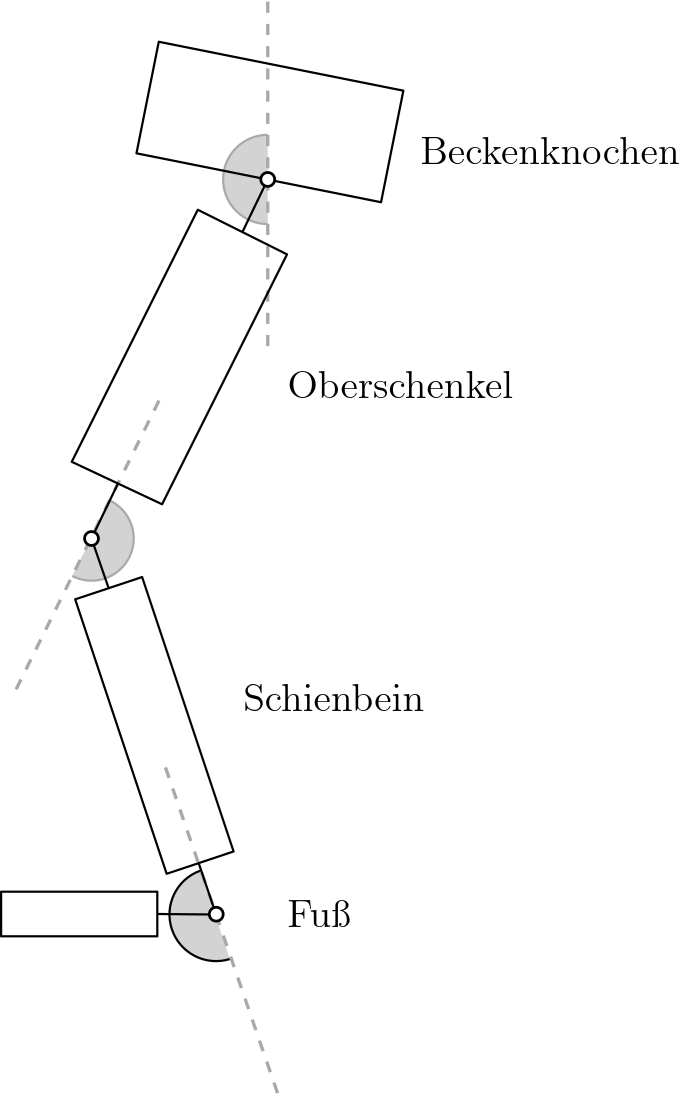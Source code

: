 <?xml version="1.0"?>
<!DOCTYPE ipe SYSTEM "ipe.dtd">
<ipe version="70212" creator="Ipe 7.2.13">
<info created="D:20200511120409" modified="D:20200511121117"/>
<ipestyle name="basic">
<symbol name="arrow/arc(spx)">
<path stroke="sym-stroke" fill="sym-stroke" pen="sym-pen">
0 0 m
-1 0.333 l
-1 -0.333 l
h
</path>
</symbol>
<symbol name="arrow/farc(spx)">
<path stroke="sym-stroke" fill="white" pen="sym-pen">
0 0 m
-1 0.333 l
-1 -0.333 l
h
</path>
</symbol>
<symbol name="arrow/ptarc(spx)">
<path stroke="sym-stroke" fill="sym-stroke" pen="sym-pen">
0 0 m
-1 0.333 l
-0.8 0 l
-1 -0.333 l
h
</path>
</symbol>
<symbol name="arrow/fptarc(spx)">
<path stroke="sym-stroke" fill="white" pen="sym-pen">
0 0 m
-1 0.333 l
-0.8 0 l
-1 -0.333 l
h
</path>
</symbol>
<symbol name="mark/circle(sx)" transformations="translations">
<path fill="sym-stroke">
0.6 0 0 0.6 0 0 e
0.4 0 0 0.4 0 0 e
</path>
</symbol>
<symbol name="mark/disk(sx)" transformations="translations">
<path fill="sym-stroke">
0.6 0 0 0.6 0 0 e
</path>
</symbol>
<symbol name="mark/fdisk(sfx)" transformations="translations">
<group>
<path fill="sym-fill">
0.5 0 0 0.5 0 0 e
</path>
<path fill="sym-stroke" fillrule="eofill">
0.6 0 0 0.6 0 0 e
0.4 0 0 0.4 0 0 e
</path>
</group>
</symbol>
<symbol name="mark/box(sx)" transformations="translations">
<path fill="sym-stroke" fillrule="eofill">
-0.6 -0.6 m
0.6 -0.6 l
0.6 0.6 l
-0.6 0.6 l
h
-0.4 -0.4 m
0.4 -0.4 l
0.4 0.4 l
-0.4 0.4 l
h
</path>
</symbol>
<symbol name="mark/square(sx)" transformations="translations">
<path fill="sym-stroke">
-0.6 -0.6 m
0.6 -0.6 l
0.6 0.6 l
-0.6 0.6 l
h
</path>
</symbol>
<symbol name="mark/fsquare(sfx)" transformations="translations">
<group>
<path fill="sym-fill">
-0.5 -0.5 m
0.5 -0.5 l
0.5 0.5 l
-0.5 0.5 l
h
</path>
<path fill="sym-stroke" fillrule="eofill">
-0.6 -0.6 m
0.6 -0.6 l
0.6 0.6 l
-0.6 0.6 l
h
-0.4 -0.4 m
0.4 -0.4 l
0.4 0.4 l
-0.4 0.4 l
h
</path>
</group>
</symbol>
<symbol name="mark/cross(sx)" transformations="translations">
<group>
<path fill="sym-stroke">
-0.43 -0.57 m
0.57 0.43 l
0.43 0.57 l
-0.57 -0.43 l
h
</path>
<path fill="sym-stroke">
-0.43 0.57 m
0.57 -0.43 l
0.43 -0.57 l
-0.57 0.43 l
h
</path>
</group>
</symbol>
<symbol name="arrow/fnormal(spx)">
<path stroke="sym-stroke" fill="white" pen="sym-pen">
0 0 m
-1 0.333 l
-1 -0.333 l
h
</path>
</symbol>
<symbol name="arrow/pointed(spx)">
<path stroke="sym-stroke" fill="sym-stroke" pen="sym-pen">
0 0 m
-1 0.333 l
-0.8 0 l
-1 -0.333 l
h
</path>
</symbol>
<symbol name="arrow/fpointed(spx)">
<path stroke="sym-stroke" fill="white" pen="sym-pen">
0 0 m
-1 0.333 l
-0.8 0 l
-1 -0.333 l
h
</path>
</symbol>
<symbol name="arrow/linear(spx)">
<path stroke="sym-stroke" pen="sym-pen">
-1 0.333 m
0 0 l
-1 -0.333 l
</path>
</symbol>
<symbol name="arrow/fdouble(spx)">
<path stroke="sym-stroke" fill="white" pen="sym-pen">
0 0 m
-1 0.333 l
-1 -0.333 l
h
-1 0 m
-2 0.333 l
-2 -0.333 l
h
</path>
</symbol>
<symbol name="arrow/double(spx)">
<path stroke="sym-stroke" fill="sym-stroke" pen="sym-pen">
0 0 m
-1 0.333 l
-1 -0.333 l
h
-1 0 m
-2 0.333 l
-2 -0.333 l
h
</path>
</symbol>
<pen name="heavier" value="0.8"/>
<pen name="fat" value="1.2"/>
<pen name="ultrafat" value="2"/>
<symbolsize name="large" value="5"/>
<symbolsize name="small" value="2"/>
<symbolsize name="tiny" value="1.1"/>
<arrowsize name="large" value="10"/>
<arrowsize name="small" value="5"/>
<arrowsize name="tiny" value="3"/>
<color name="red" value="1 0 0"/>
<color name="green" value="0 1 0"/>
<color name="blue" value="0 0 1"/>
<color name="yellow" value="1 1 0"/>
<color name="orange" value="1 0.647 0"/>
<color name="gold" value="1 0.843 0"/>
<color name="purple" value="0.627 0.125 0.941"/>
<color name="gray" value="0.745"/>
<color name="brown" value="0.647 0.165 0.165"/>
<color name="navy" value="0 0 0.502"/>
<color name="pink" value="1 0.753 0.796"/>
<color name="seagreen" value="0.18 0.545 0.341"/>
<color name="turquoise" value="0.251 0.878 0.816"/>
<color name="violet" value="0.933 0.51 0.933"/>
<color name="darkblue" value="0 0 0.545"/>
<color name="darkcyan" value="0 0.545 0.545"/>
<color name="darkgray" value="0.663"/>
<color name="darkgreen" value="0 0.392 0"/>
<color name="darkmagenta" value="0.545 0 0.545"/>
<color name="darkorange" value="1 0.549 0"/>
<color name="darkred" value="0.545 0 0"/>
<color name="lightblue" value="0.678 0.847 0.902"/>
<color name="lightcyan" value="0.878 1 1"/>
<color name="lightgray" value="0.827"/>
<color name="lightgreen" value="0.565 0.933 0.565"/>
<color name="lightyellow" value="1 1 0.878"/>
<dashstyle name="dashed" value="[4] 0"/>
<dashstyle name="dotted" value="[1 3] 0"/>
<dashstyle name="dash dotted" value="[4 2 1 2] 0"/>
<dashstyle name="dash dot dotted" value="[4 2 1 2 1 2] 0"/>
<textsize name="large" value="\large"/>
<textsize name="Large" value="\Large"/>
<textsize name="LARGE" value="\LARGE"/>
<textsize name="huge" value="\huge"/>
<textsize name="Huge" value="\Huge"/>
<textsize name="small" value="\small"/>
<textsize name="footnote" value="\footnotesize"/>
<textsize name="tiny" value="\tiny"/>
<textstyle name="center" begin="\begin{center}" end="\end{center}"/>
<textstyle name="itemize" begin="\begin{itemize}" end="\end{itemize}"/>
<textstyle name="item" begin="\begin{itemize}\item{}" end="\end{itemize}"/>
<gridsize name="4 pts" value="4"/>
<gridsize name="8 pts (~3 mm)" value="8"/>
<gridsize name="16 pts (~6 mm)" value="16"/>
<gridsize name="32 pts (~12 mm)" value="32"/>
<gridsize name="10 pts (~3.5 mm)" value="10"/>
<gridsize name="20 pts (~7 mm)" value="20"/>
<gridsize name="14 pts (~5 mm)" value="14"/>
<gridsize name="28 pts (~10 mm)" value="28"/>
<gridsize name="56 pts (~20 mm)" value="56"/>
<anglesize name="90 deg" value="90"/>
<anglesize name="60 deg" value="60"/>
<anglesize name="45 deg" value="45"/>
<anglesize name="30 deg" value="30"/>
<anglesize name="22.5 deg" value="22.5"/>
<opacity name="10%" value="0.1"/>
<opacity name="30%" value="0.3"/>
<opacity name="50%" value="0.5"/>
<opacity name="75%" value="0.75"/>
<tiling name="falling" angle="-60" step="4" width="1"/>
<tiling name="rising" angle="30" step="4" width="1"/>
</ipestyle>
<page>
<layer name="alpha"/>
<view layers="alpha" active="alpha"/>
<path layer="alpha" stroke="black" fill="lightgray" pen="heavier">
224.919 503.149 m
16.7753 0 0 16.7753 230.625 487.374 235.611 471.357 a
</path>
<path matrix="-1 0 0 1 425.226 0.697837" stroke="darkgray" dash="dashed" pen="fat">
212.821 539.622 m
171.206 418.703 l
</path>
<path matrix="-1 0 0 1 425.226 0" stroke="darkgray" fill="lightgray" pen="heavier">
232.926 636.463 m
15.1917 0 0 15.1917 239.444 622.741 246.371 609.221 a
</path>
<path matrix="-1 0 0 1 425.226 0" stroke="black" fill="lightgray" pen="heavier">
233.281 604.855 m
239.444 622.741 l
</path>
<path matrix="-1 0 0 1 425.226 0" stroke="darkgray" dash="dashed" pen="fat">
215.151 672.381 m
267.808 565.976 l
</path>
<path matrix="-1 0 0 1 425.226 0" stroke="darkgray" fill="lightgray" pen="heavier">
176 768.069 m
16.0688 0 0 -16.0688 176 752 176 735.931 a
</path>
<path matrix="-1 0 0 1 425.226 0" stroke="black" pen="heavier">
176 752 m
185.128 733.051 l
</path>
<path matrix="-0.502026 0 0 0.502026 362.307 390.368" stroke="black" pen="heavier">
128 784 m
144 704 l
319.385 739.077 l
303.385 819.077 l
h
</path>
<path matrix="-0.502026 0 0 0.502026 364.643 383.964" stroke="black" pen="heavier">
320 448 m
368 432 l
302.4 235.2 l
254.4 251.2 l
h
</path>
<path matrix="0.502026 0 0 0.502026 88.9782 383.137" stroke="black" pen="heavier">
240 224 m
240 192 l
128 192 l
128 224 l
h
</path>
<path matrix="-1 0 0 1 425.226 0" stroke="darkgray" dash="dashed" pen="fat">
176 816 m
176 688 l
176 688 l
</path>
<use matrix="-1 0 0 1 425.226 0" name="mark/fdisk(sfx)" pos="176 752" size="large" stroke="black"/>
<path matrix="-1 0 0 1 425.226 0" stroke="black" fill="lightgray" pen="heavier">
239.444 622.741 m
229.925 642.527 l
</path>
<use matrix="-1 0 0 1 425.226 0" name="mark/fdisk(sfx)" pos="239.444 622.741" size="large" stroke="black" fill="white"/>
<path matrix="-1 0 0 1 425.226 0" stroke="black" pen="heavier">
169.063 725.018 m
201.192 741.083 l
246.562 650.343 l
214.04 635.064 l
h
</path>
<path matrix="1 0 0 1 40.2822 10.8557" stroke="black" pen="heavier">
169.182 476.702 m
190.343 476.518 l
</path>
<path stroke="black" fill="lightgray" pen="heavier">
230.586 487.492 m
224.346 505.918 l
</path>
<use matrix="-1 0 0 1 420.93 10.9732" name="mark/fdisk(sfx)" pos="190.243 476.519" size="large" stroke="black" fill="white"/>
<text matrix="-1 0 0 1 541.846 -35.5785" transformations="translations" pos="237.735 793.122" stroke="black" type="label" width="93.45" height="9.963" depth="0" valign="baseline" size="Large">Beckenknochen</text>
<text matrix="-1 0 0 1 494.082 -119.803" transformations="translations" pos="237.735 793.122" stroke="black" type="label" width="81.239" height="9.963" depth="0" valign="baseline" size="Large">Oberschenkel</text>
<text matrix="-1 0 0 1 478.103 -232.517" transformations="translations" pos="237.735 793.122" stroke="black" type="label" width="65.163" height="9.963" depth="0" valign="baseline" size="Large">Schienbein</text>
<text matrix="-1 0 0 1 494.017 -310.198" transformations="translations" pos="237.735 793.122" stroke="black" type="label" width="22.824" height="9.963" depth="0" valign="baseline" size="Large">Fu\ss</text>
</page>
</ipe>

